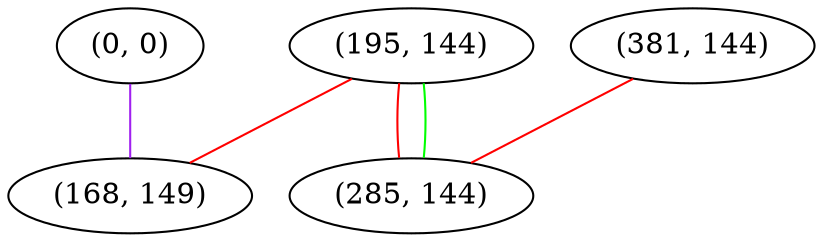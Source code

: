 graph "" {
"(195, 144)";
"(0, 0)";
"(168, 149)";
"(381, 144)";
"(285, 144)";
"(195, 144)" -- "(168, 149)"  [color=red, key=0, weight=1];
"(195, 144)" -- "(285, 144)"  [color=red, key=0, weight=1];
"(195, 144)" -- "(285, 144)"  [color=green, key=1, weight=2];
"(0, 0)" -- "(168, 149)"  [color=purple, key=0, weight=4];
"(381, 144)" -- "(285, 144)"  [color=red, key=0, weight=1];
}
